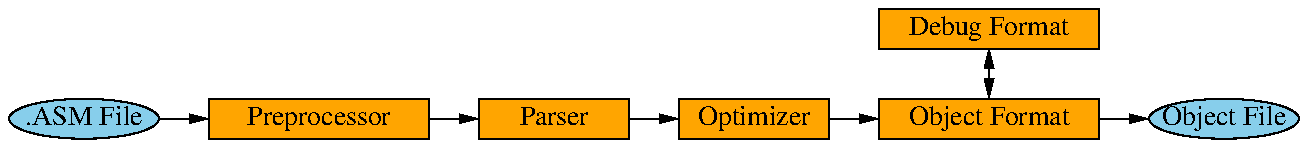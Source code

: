 .PS
# $Id$
linewid=0.25; lineht=0.25; boxht=0.2; ellipseht=0.2;

ellipse shaded "skyblue" ".ASM File";
arrow;
box shaded "orange" wid 1.1 "Preprocessor";
arrow;
box shaded "orange" "Parser";
arrow;
box shaded "orange" "Optimizer";
arrow;
OF: box shaded "orange" wid 1.1 "Object Format";
arrow;
ellipse shaded "skyblue" "Object File";

move to OF.n;
up;
arrow;
box shaded "orange" wid 1.1 "Debug Format";
arrow from last box .s to OF.n;

.PE

